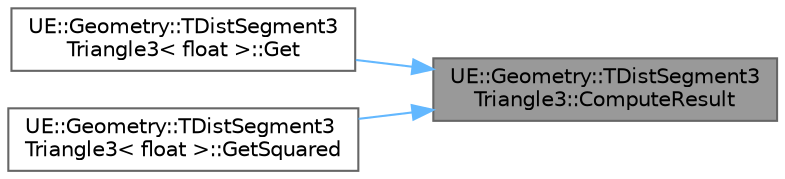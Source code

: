 digraph "UE::Geometry::TDistSegment3Triangle3::ComputeResult"
{
 // INTERACTIVE_SVG=YES
 // LATEX_PDF_SIZE
  bgcolor="transparent";
  edge [fontname=Helvetica,fontsize=10,labelfontname=Helvetica,labelfontsize=10];
  node [fontname=Helvetica,fontsize=10,shape=box,height=0.2,width=0.4];
  rankdir="RL";
  Node1 [id="Node000001",label="UE::Geometry::TDistSegment3\lTriangle3::ComputeResult",height=0.2,width=0.4,color="gray40", fillcolor="grey60", style="filled", fontcolor="black",tooltip=" "];
  Node1 -> Node2 [id="edge1_Node000001_Node000002",dir="back",color="steelblue1",style="solid",tooltip=" "];
  Node2 [id="Node000002",label="UE::Geometry::TDistSegment3\lTriangle3\< float \>::Get",height=0.2,width=0.4,color="grey40", fillcolor="white", style="filled",URL="$d9/dd7/classUE_1_1Geometry_1_1TDistSegment3Triangle3.html#a41bcc2cd5eb22415ff1ea3781e459709",tooltip=" "];
  Node1 -> Node3 [id="edge2_Node000001_Node000003",dir="back",color="steelblue1",style="solid",tooltip=" "];
  Node3 [id="Node000003",label="UE::Geometry::TDistSegment3\lTriangle3\< float \>::GetSquared",height=0.2,width=0.4,color="grey40", fillcolor="white", style="filled",URL="$d9/dd7/classUE_1_1Geometry_1_1TDistSegment3Triangle3.html#a493db1323de8ab9108cf737999416f38",tooltip=" "];
}
